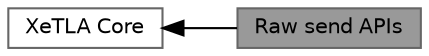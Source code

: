 digraph "Raw send APIs"
{
 // LATEX_PDF_SIZE
  bgcolor="transparent";
  edge [fontname=Helvetica,fontsize=10,labelfontname=Helvetica,labelfontsize=10];
  node [fontname=Helvetica,fontsize=10,shape=box,height=0.2,width=0.4];
  rankdir=LR;
  Node2 [id="Node000002",label="XeTLA Core",height=0.2,width=0.4,color="grey40", fillcolor="white", style="filled",URL="$group__xetla__core.html",tooltip="This is a low-level API wrapper for ESIMD."];
  Node1 [id="Node000001",label="Raw send APIs",height=0.2,width=0.4,color="gray40", fillcolor="grey60", style="filled", fontcolor="black",tooltip="Implements the send instruction to send messages to variaous components of the Intel(R) processor gra..."];
  Node2->Node1 [shape=plaintext, dir="back", style="solid"];
}
